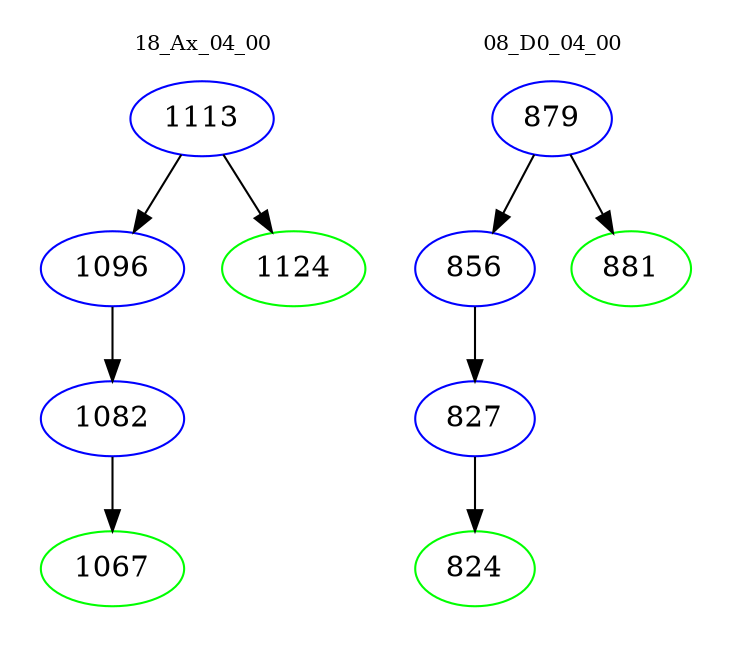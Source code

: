 digraph{
subgraph cluster_0 {
color = white
label = "18_Ax_04_00";
fontsize=10;
T0_1113 [label="1113", color="blue"]
T0_1113 -> T0_1096 [color="black"]
T0_1096 [label="1096", color="blue"]
T0_1096 -> T0_1082 [color="black"]
T0_1082 [label="1082", color="blue"]
T0_1082 -> T0_1067 [color="black"]
T0_1067 [label="1067", color="green"]
T0_1113 -> T0_1124 [color="black"]
T0_1124 [label="1124", color="green"]
}
subgraph cluster_1 {
color = white
label = "08_D0_04_00";
fontsize=10;
T1_879 [label="879", color="blue"]
T1_879 -> T1_856 [color="black"]
T1_856 [label="856", color="blue"]
T1_856 -> T1_827 [color="black"]
T1_827 [label="827", color="blue"]
T1_827 -> T1_824 [color="black"]
T1_824 [label="824", color="green"]
T1_879 -> T1_881 [color="black"]
T1_881 [label="881", color="green"]
}
}
